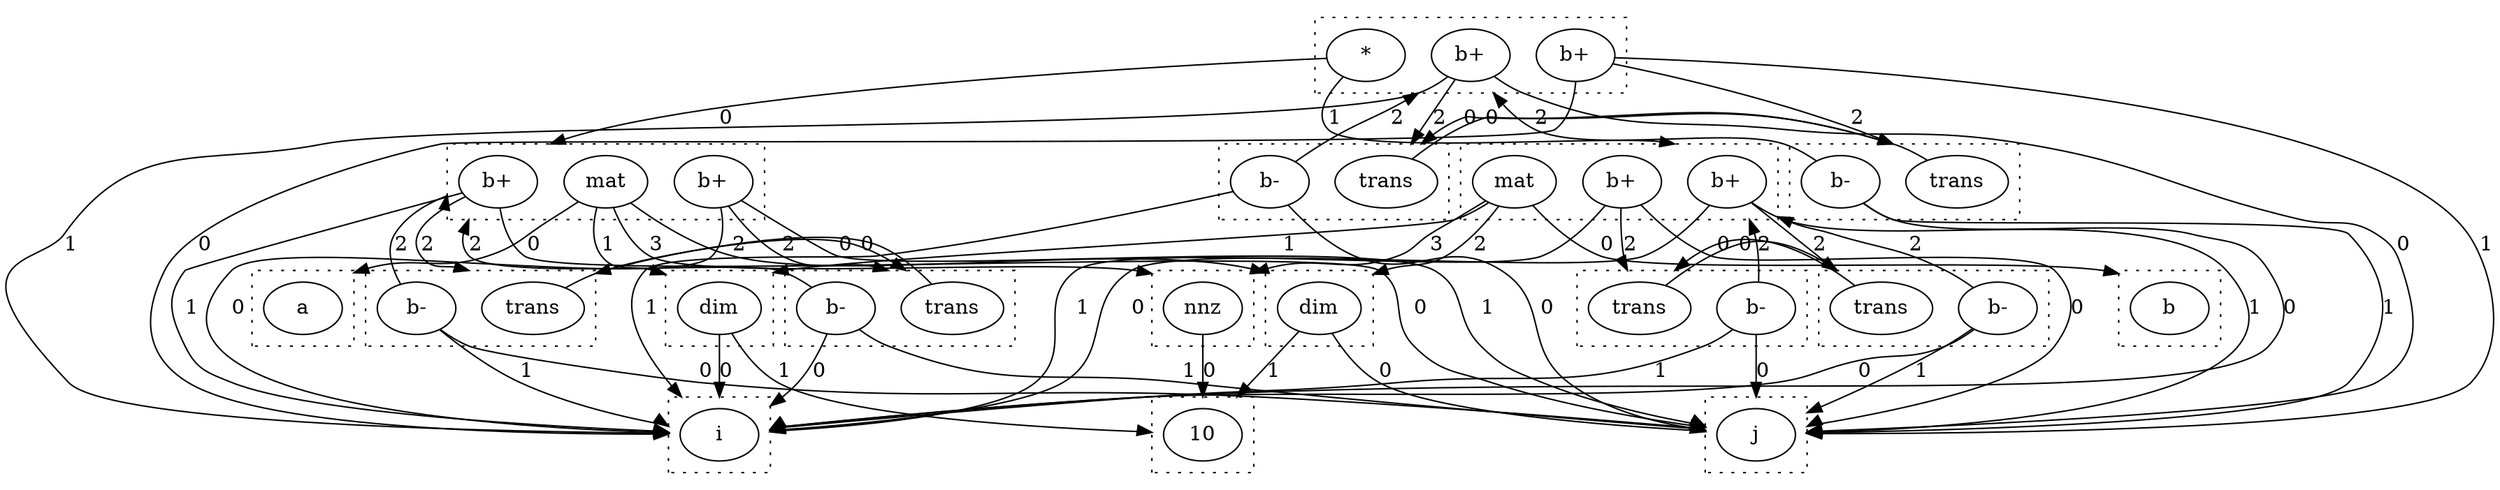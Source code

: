 digraph {
  compound=true
  subgraph cluster_0 {
    style=dotted
    0.0[label = "a"]
  }
  subgraph cluster_1 {
    style=dotted
    1.0[label = "i"]
  }
  subgraph cluster_2 {
    style=dotted
    2.0[label = "10"]
  }
  subgraph cluster_3 {
    style=dotted
    3.0[label = "dim"]
  }
  subgraph cluster_4 {
    style=dotted
    4.0[label = "j"]
  }
  subgraph cluster_5 {
    style=dotted
    5.0[label = "dim"]
  }
  subgraph cluster_6 {
    style=dotted
    6.0[label = "nnz"]
  }
  subgraph cluster_7 {
    style=dotted
    7.0[label = "b+"]
    7.1[label = "mat"]
    7.2[label = "b+"]
  }
  subgraph cluster_8 {
    style=dotted
    8.0[label = "b"]
  }
  subgraph cluster_9 {
    style=dotted
    9.0[label = "b+"]
    9.1[label = "mat"]
    9.2[label = "b+"]
  }
  subgraph cluster_10 {
    style=dotted
    10.0[label = "b+"]
    10.1[label = "*"]
    10.2[label = "b+"]
  }
  subgraph cluster_11 {
    style=dotted
    11.0[label = "trans"]
    11.1[label = "b-"]
  }
  subgraph cluster_13 {
    style=dotted
    13.0[label = "trans"]
    13.1[label = "b-"]
  }
  subgraph cluster_15 {
    style=dotted
    15.0[label = "trans"]
    15.1[label = "b-"]
  }
  subgraph cluster_17 {
    style=dotted
    17.0[label = "trans"]
    17.1[label = "b-"]
  }
  subgraph cluster_19 {
    style=dotted
    19.0[label = "trans"]
    19.1[label = "b-"]
  }
  subgraph cluster_21 {
    style=dotted
    21.0[label = "trans"]
    21.1[label = "b-"]
  }
  3.0 -> 1.0 [lhead = cluster_1, label = 0]
  3.0 -> 2.0 [lhead = cluster_2, label = 1]
  5.0 -> 4.0 [lhead = cluster_4, label = 0]
  5.0 -> 2.0 [lhead = cluster_2, label = 1]
  6.0 -> 2.0 [lhead = cluster_2, label = 0]
  7.0 -> 4.0 [lhead = cluster_4, label = 0]
  7.0 -> 1.0 [lhead = cluster_1, label = 1]
  7.0 -> 13.0 [lhead = cluster_13, label = 2]
  7.1 -> 0.0 [lhead = cluster_0, label = 0]
  7.1 -> 3.0 [lhead = cluster_3, label = 1]
  7.1 -> 5.0 [lhead = cluster_5, label = 2]
  7.1 -> 6.0 [lhead = cluster_6, label = 3]
  7.2 -> 1.0 [lhead = cluster_1, label = 0]
  7.2 -> 4.0 [lhead = cluster_4, label = 1]
  7.2 -> 11.0 [lhead = cluster_11, label = 2]
  9.0 -> 1.0 [lhead = cluster_1, label = 0]
  9.0 -> 4.0 [lhead = cluster_4, label = 1]
  9.0 -> 17.0 [lhead = cluster_17, label = 2]
  9.1 -> 8.0 [lhead = cluster_8, label = 0]
  9.1 -> 3.0 [lhead = cluster_3, label = 1]
  9.1 -> 5.0 [lhead = cluster_5, label = 2]
  9.1 -> 6.0 [lhead = cluster_6, label = 3]
  9.2 -> 4.0 [lhead = cluster_4, label = 0]
  9.2 -> 1.0 [lhead = cluster_1, label = 1]
  9.2 -> 15.0 [lhead = cluster_15, label = 2]
  10.0 -> 4.0 [lhead = cluster_4, label = 0]
  10.0 -> 1.0 [lhead = cluster_1, label = 1]
  10.0 -> 21.0 [lhead = cluster_21, label = 2]
  10.1 -> 7.0 [lhead = cluster_7, label = 0]
  10.1 -> 9.0 [lhead = cluster_9, label = 1]
  10.2 -> 1.0 [lhead = cluster_1, label = 0]
  10.2 -> 4.0 [lhead = cluster_4, label = 1]
  10.2 -> 19.0 [lhead = cluster_19, label = 2]
  11.0 -> 13.0 [lhead = cluster_13, label = 0]
  11.1 -> 1.0 [lhead = cluster_1, label = 0]
  11.1 -> 4.0 [lhead = cluster_4, label = 1]
  11.1 -> 7.0 [lhead = cluster_7, label = 2]
  13.0 -> 11.0 [lhead = cluster_11, label = 0]
  13.1 -> 4.0 [lhead = cluster_4, label = 0]
  13.1 -> 1.0 [lhead = cluster_1, label = 1]
  13.1 -> 7.0 [lhead = cluster_7, label = 2]
  15.0 -> 17.0 [lhead = cluster_17, label = 0]
  15.1 -> 4.0 [lhead = cluster_4, label = 0]
  15.1 -> 1.0 [lhead = cluster_1, label = 1]
  15.1 -> 9.0 [lhead = cluster_9, label = 2]
  17.0 -> 15.0 [lhead = cluster_15, label = 0]
  17.1 -> 1.0 [lhead = cluster_1, label = 0]
  17.1 -> 4.0 [lhead = cluster_4, label = 1]
  17.1 -> 9.0 [lhead = cluster_9, label = 2]
  19.0 -> 21.0 [lhead = cluster_21, label = 0]
  19.1 -> 1.0 [lhead = cluster_1, label = 0]
  19.1 -> 4.0 [lhead = cluster_4, label = 1]
  19.1 -> 10.0 [lhead = cluster_10, label = 2]
  21.0 -> 19.0 [lhead = cluster_19, label = 0]
  21.1 -> 4.0 [lhead = cluster_4, label = 0]
  21.1 -> 1.0 [lhead = cluster_1, label = 1]
  21.1 -> 10.0 [lhead = cluster_10, label = 2]
}